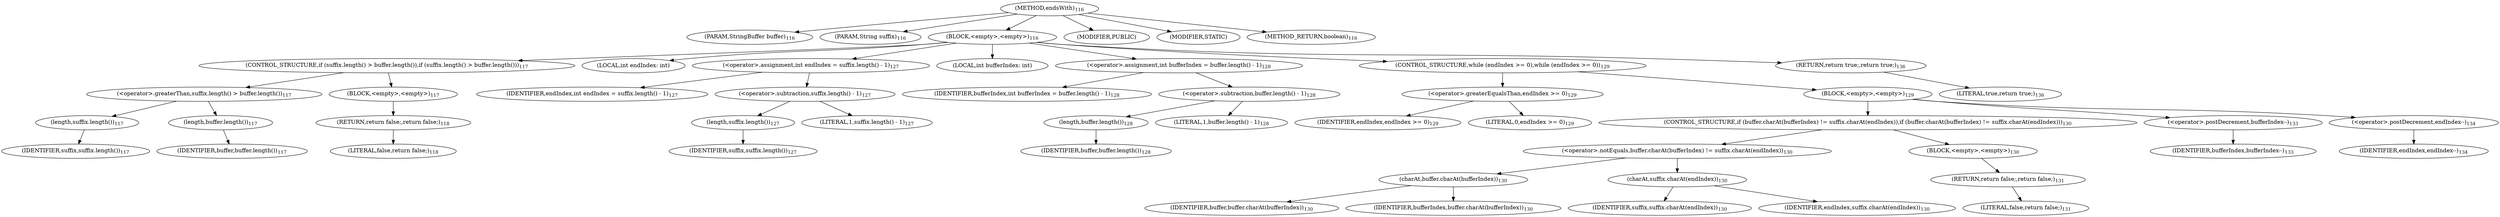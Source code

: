 digraph "endsWith" {  
"181" [label = <(METHOD,endsWith)<SUB>116</SUB>> ]
"182" [label = <(PARAM,StringBuffer buffer)<SUB>116</SUB>> ]
"183" [label = <(PARAM,String suffix)<SUB>116</SUB>> ]
"184" [label = <(BLOCK,&lt;empty&gt;,&lt;empty&gt;)<SUB>116</SUB>> ]
"185" [label = <(CONTROL_STRUCTURE,if (suffix.length() &gt; buffer.length()),if (suffix.length() &gt; buffer.length()))<SUB>117</SUB>> ]
"186" [label = <(&lt;operator&gt;.greaterThan,suffix.length() &gt; buffer.length())<SUB>117</SUB>> ]
"187" [label = <(length,suffix.length())<SUB>117</SUB>> ]
"188" [label = <(IDENTIFIER,suffix,suffix.length())<SUB>117</SUB>> ]
"189" [label = <(length,buffer.length())<SUB>117</SUB>> ]
"190" [label = <(IDENTIFIER,buffer,buffer.length())<SUB>117</SUB>> ]
"191" [label = <(BLOCK,&lt;empty&gt;,&lt;empty&gt;)<SUB>117</SUB>> ]
"192" [label = <(RETURN,return false;,return false;)<SUB>118</SUB>> ]
"193" [label = <(LITERAL,false,return false;)<SUB>118</SUB>> ]
"194" [label = <(LOCAL,int endIndex: int)> ]
"195" [label = <(&lt;operator&gt;.assignment,int endIndex = suffix.length() - 1)<SUB>127</SUB>> ]
"196" [label = <(IDENTIFIER,endIndex,int endIndex = suffix.length() - 1)<SUB>127</SUB>> ]
"197" [label = <(&lt;operator&gt;.subtraction,suffix.length() - 1)<SUB>127</SUB>> ]
"198" [label = <(length,suffix.length())<SUB>127</SUB>> ]
"199" [label = <(IDENTIFIER,suffix,suffix.length())<SUB>127</SUB>> ]
"200" [label = <(LITERAL,1,suffix.length() - 1)<SUB>127</SUB>> ]
"201" [label = <(LOCAL,int bufferIndex: int)> ]
"202" [label = <(&lt;operator&gt;.assignment,int bufferIndex = buffer.length() - 1)<SUB>128</SUB>> ]
"203" [label = <(IDENTIFIER,bufferIndex,int bufferIndex = buffer.length() - 1)<SUB>128</SUB>> ]
"204" [label = <(&lt;operator&gt;.subtraction,buffer.length() - 1)<SUB>128</SUB>> ]
"205" [label = <(length,buffer.length())<SUB>128</SUB>> ]
"206" [label = <(IDENTIFIER,buffer,buffer.length())<SUB>128</SUB>> ]
"207" [label = <(LITERAL,1,buffer.length() - 1)<SUB>128</SUB>> ]
"208" [label = <(CONTROL_STRUCTURE,while (endIndex &gt;= 0),while (endIndex &gt;= 0))<SUB>129</SUB>> ]
"209" [label = <(&lt;operator&gt;.greaterEqualsThan,endIndex &gt;= 0)<SUB>129</SUB>> ]
"210" [label = <(IDENTIFIER,endIndex,endIndex &gt;= 0)<SUB>129</SUB>> ]
"211" [label = <(LITERAL,0,endIndex &gt;= 0)<SUB>129</SUB>> ]
"212" [label = <(BLOCK,&lt;empty&gt;,&lt;empty&gt;)<SUB>129</SUB>> ]
"213" [label = <(CONTROL_STRUCTURE,if (buffer.charAt(bufferIndex) != suffix.charAt(endIndex)),if (buffer.charAt(bufferIndex) != suffix.charAt(endIndex)))<SUB>130</SUB>> ]
"214" [label = <(&lt;operator&gt;.notEquals,buffer.charAt(bufferIndex) != suffix.charAt(endIndex))<SUB>130</SUB>> ]
"215" [label = <(charAt,buffer.charAt(bufferIndex))<SUB>130</SUB>> ]
"216" [label = <(IDENTIFIER,buffer,buffer.charAt(bufferIndex))<SUB>130</SUB>> ]
"217" [label = <(IDENTIFIER,bufferIndex,buffer.charAt(bufferIndex))<SUB>130</SUB>> ]
"218" [label = <(charAt,suffix.charAt(endIndex))<SUB>130</SUB>> ]
"219" [label = <(IDENTIFIER,suffix,suffix.charAt(endIndex))<SUB>130</SUB>> ]
"220" [label = <(IDENTIFIER,endIndex,suffix.charAt(endIndex))<SUB>130</SUB>> ]
"221" [label = <(BLOCK,&lt;empty&gt;,&lt;empty&gt;)<SUB>130</SUB>> ]
"222" [label = <(RETURN,return false;,return false;)<SUB>131</SUB>> ]
"223" [label = <(LITERAL,false,return false;)<SUB>131</SUB>> ]
"224" [label = <(&lt;operator&gt;.postDecrement,bufferIndex--)<SUB>133</SUB>> ]
"225" [label = <(IDENTIFIER,bufferIndex,bufferIndex--)<SUB>133</SUB>> ]
"226" [label = <(&lt;operator&gt;.postDecrement,endIndex--)<SUB>134</SUB>> ]
"227" [label = <(IDENTIFIER,endIndex,endIndex--)<SUB>134</SUB>> ]
"228" [label = <(RETURN,return true;,return true;)<SUB>136</SUB>> ]
"229" [label = <(LITERAL,true,return true;)<SUB>136</SUB>> ]
"230" [label = <(MODIFIER,PUBLIC)> ]
"231" [label = <(MODIFIER,STATIC)> ]
"232" [label = <(METHOD_RETURN,boolean)<SUB>116</SUB>> ]
  "181" -> "182" 
  "181" -> "183" 
  "181" -> "184" 
  "181" -> "230" 
  "181" -> "231" 
  "181" -> "232" 
  "184" -> "185" 
  "184" -> "194" 
  "184" -> "195" 
  "184" -> "201" 
  "184" -> "202" 
  "184" -> "208" 
  "184" -> "228" 
  "185" -> "186" 
  "185" -> "191" 
  "186" -> "187" 
  "186" -> "189" 
  "187" -> "188" 
  "189" -> "190" 
  "191" -> "192" 
  "192" -> "193" 
  "195" -> "196" 
  "195" -> "197" 
  "197" -> "198" 
  "197" -> "200" 
  "198" -> "199" 
  "202" -> "203" 
  "202" -> "204" 
  "204" -> "205" 
  "204" -> "207" 
  "205" -> "206" 
  "208" -> "209" 
  "208" -> "212" 
  "209" -> "210" 
  "209" -> "211" 
  "212" -> "213" 
  "212" -> "224" 
  "212" -> "226" 
  "213" -> "214" 
  "213" -> "221" 
  "214" -> "215" 
  "214" -> "218" 
  "215" -> "216" 
  "215" -> "217" 
  "218" -> "219" 
  "218" -> "220" 
  "221" -> "222" 
  "222" -> "223" 
  "224" -> "225" 
  "226" -> "227" 
  "228" -> "229" 
}
